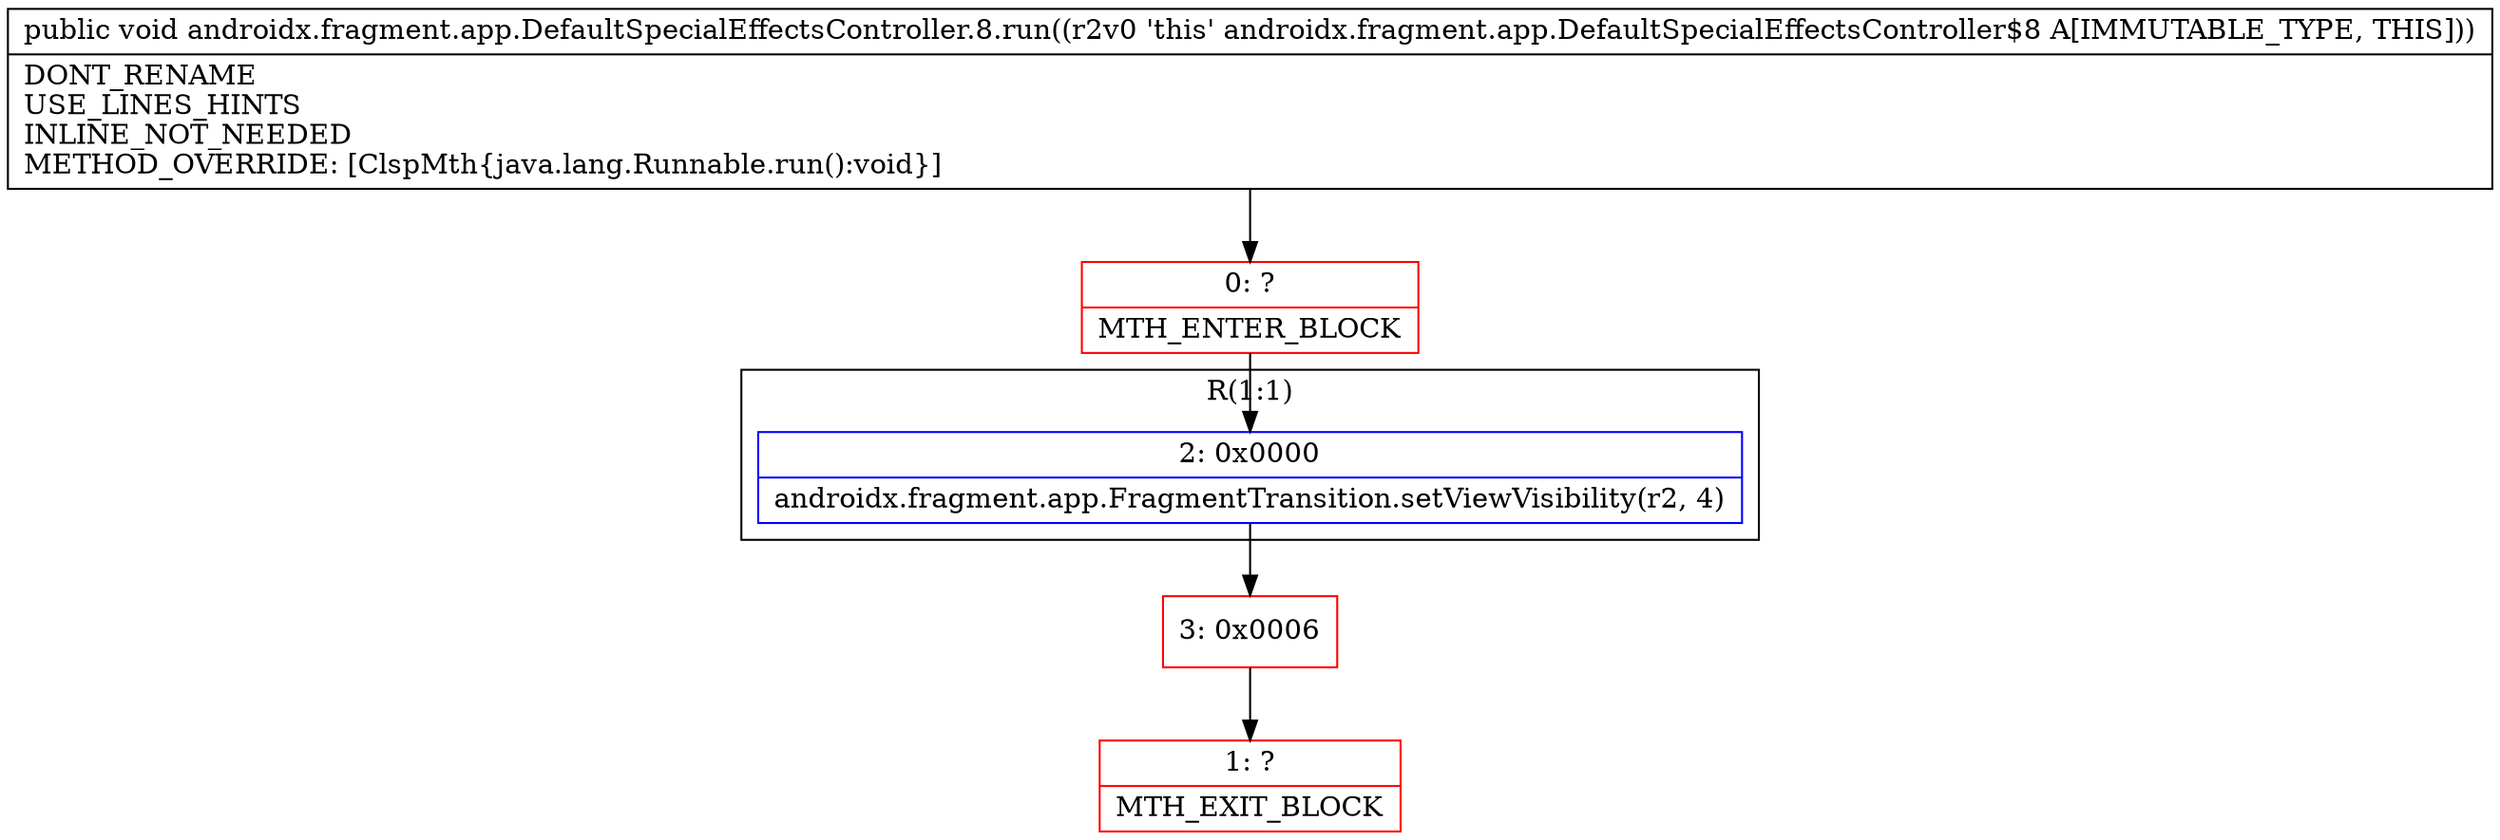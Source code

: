 digraph "CFG forandroidx.fragment.app.DefaultSpecialEffectsController.8.run()V" {
subgraph cluster_Region_824139011 {
label = "R(1:1)";
node [shape=record,color=blue];
Node_2 [shape=record,label="{2\:\ 0x0000|androidx.fragment.app.FragmentTransition.setViewVisibility(r2, 4)\l}"];
}
Node_0 [shape=record,color=red,label="{0\:\ ?|MTH_ENTER_BLOCK\l}"];
Node_3 [shape=record,color=red,label="{3\:\ 0x0006}"];
Node_1 [shape=record,color=red,label="{1\:\ ?|MTH_EXIT_BLOCK\l}"];
MethodNode[shape=record,label="{public void androidx.fragment.app.DefaultSpecialEffectsController.8.run((r2v0 'this' androidx.fragment.app.DefaultSpecialEffectsController$8 A[IMMUTABLE_TYPE, THIS]))  | DONT_RENAME\lUSE_LINES_HINTS\lINLINE_NOT_NEEDED\lMETHOD_OVERRIDE: [ClspMth\{java.lang.Runnable.run():void\}]\l}"];
MethodNode -> Node_0;Node_2 -> Node_3;
Node_0 -> Node_2;
Node_3 -> Node_1;
}

